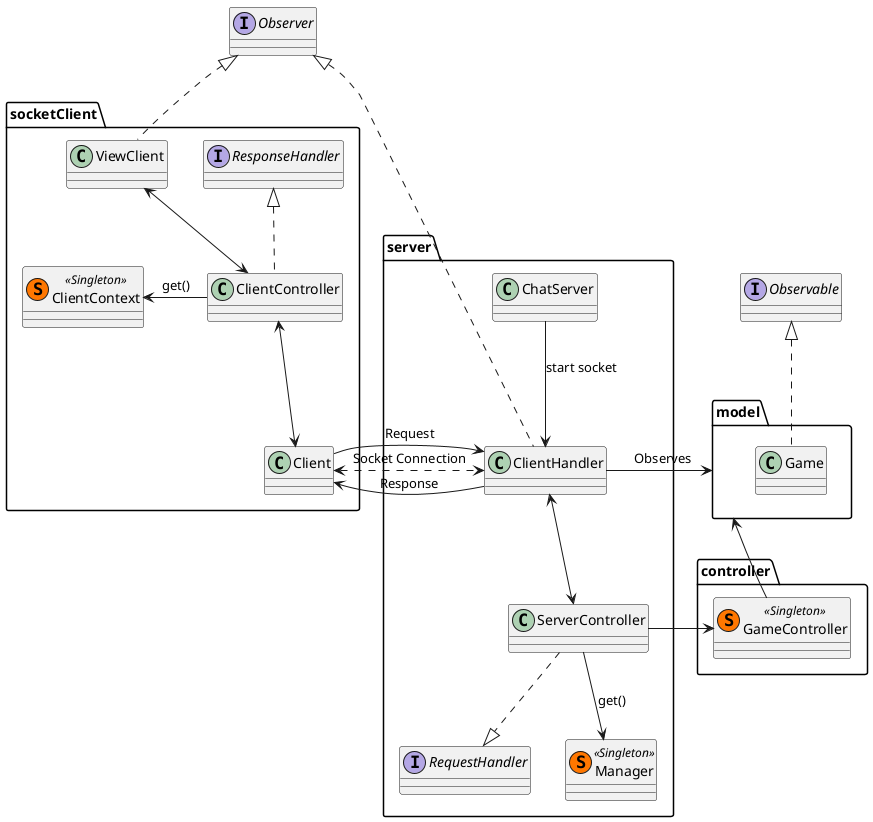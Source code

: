 @startuml
skinparam classAttributeIconSize 0

package server{
    class ClientHandler
    class ServerController
    interface RequestHandler
    class Manager  << (S,#FF7700) Singleton >>

    ClientHandler <--> ServerController
    ServerController ..|> RequestHandler
    ServerController --> Manager : get()
    ChatServer --> ClientHandler : start socket
}
package socketClient{
    class Client
    class ClientController implements ResponseHandler
    class ViewClient
    class ClientContext  << (S,#FF7700) Singleton >>


    ViewClient <--> ClientController
    ClientController <--> Client
    ClientContext <- ClientController : get()
}

package controller{
    class GameController << (S,#FF7700) Singleton >>
}

package model{
    class Game
}

Client <.> ClientHandler : Socket Connection
Client -> ClientHandler : Request
Client <- ClientHandler : Response

ServerController -> GameController

model <-- GameController

interface Observer
Observer <|.. ClientHandler
Observer <|..ViewClient
interface Observable
Observable <|.. Game

ClientHandler -> model : Observes

@enduml